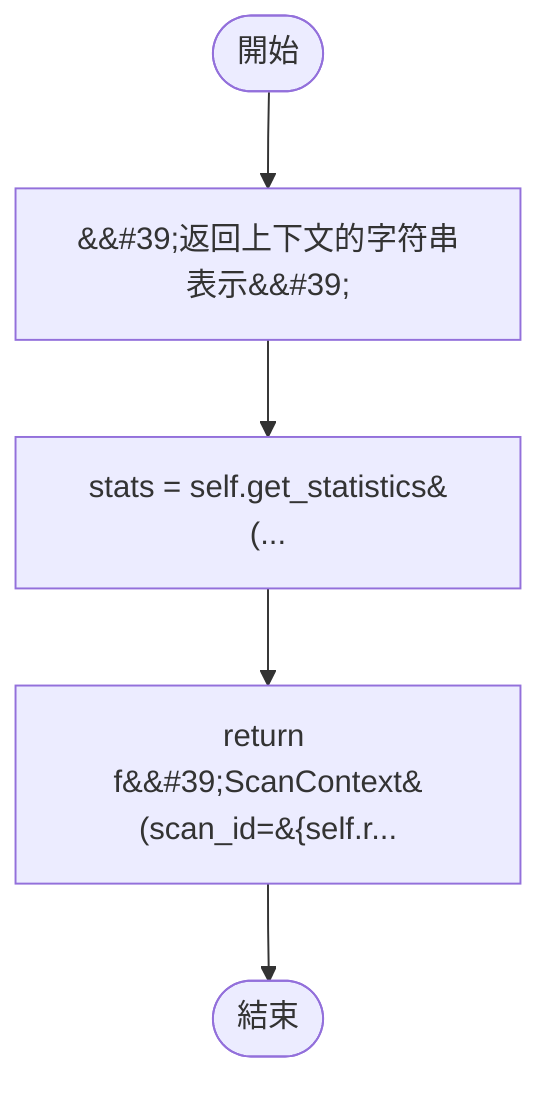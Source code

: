 flowchart TB
    n1([開始])
    n2([結束])
    n3[&amp;&#35;39;返回上下文的字符串表示&amp;&#35;39;]
    n4[stats = self.get_statistics&#40;...]
    n5[return f&amp;&#35;39;ScanContext&#40;scan_id=&#123;self.r...]
    n1 --> n3
    n3 --> n4
    n4 --> n5
    n5 --> n2
